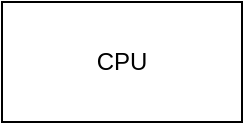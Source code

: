 <mxfile version="22.0.2" type="github">
  <diagram name="Page-1" id="m1pYcPJDTBtLBdJ2MiWl">
    <mxGraphModel dx="1434" dy="806" grid="1" gridSize="10" guides="1" tooltips="1" connect="1" arrows="1" fold="1" page="1" pageScale="1" pageWidth="850" pageHeight="1100" math="0" shadow="0">
      <root>
        <mxCell id="0" />
        <mxCell id="1" parent="0" />
        <mxCell id="yrxVC6MDKuFiTaVuzwjS-1" value="CPU" style="rounded=0;whiteSpace=wrap;html=1;" vertex="1" parent="1">
          <mxGeometry x="300" y="220" width="120" height="60" as="geometry" />
        </mxCell>
      </root>
    </mxGraphModel>
  </diagram>
</mxfile>
